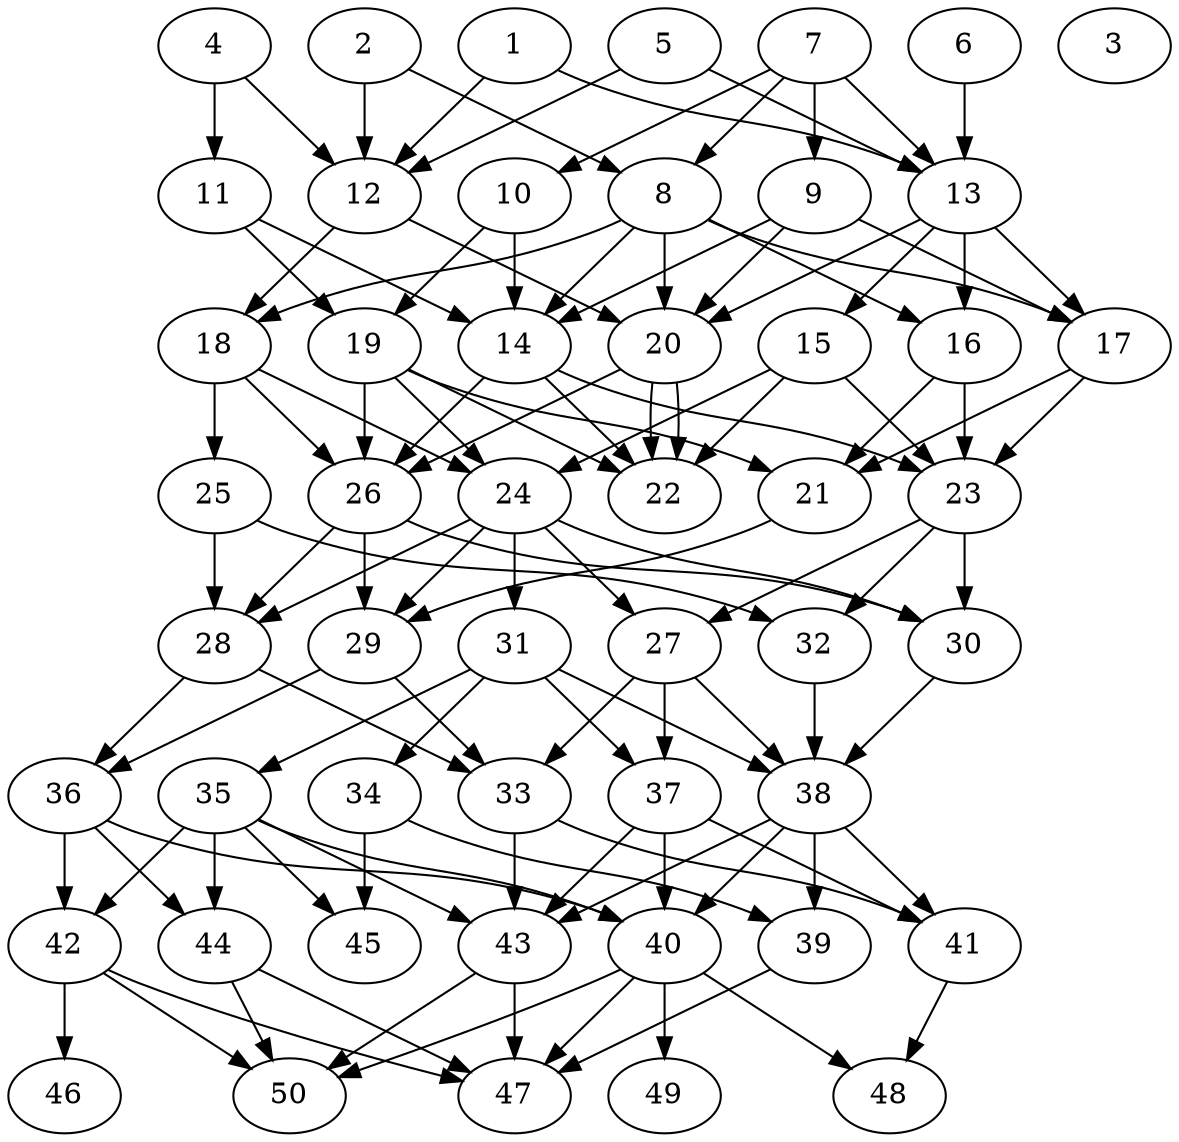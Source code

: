 // DAG automatically generated by daggen at Thu Oct  3 14:07:57 2019
// ./daggen --dot -n 50 --ccr 0.5 --fat 0.5 --regular 0.9 --density 0.6 --mindata 5242880 --maxdata 52428800 
digraph G {
  1 [size="93642752", alpha="0.19", expect_size="46821376"] 
  1 -> 12 [size ="46821376"]
  1 -> 13 [size ="46821376"]
  2 [size="30103552", alpha="0.19", expect_size="15051776"] 
  2 -> 8 [size ="15051776"]
  2 -> 12 [size ="15051776"]
  3 [size="88281088", alpha="0.19", expect_size="44140544"] 
  4 [size="56573952", alpha="0.02", expect_size="28286976"] 
  4 -> 11 [size ="28286976"]
  4 -> 12 [size ="28286976"]
  5 [size="24913920", alpha="0.07", expect_size="12456960"] 
  5 -> 12 [size ="12456960"]
  5 -> 13 [size ="12456960"]
  6 [size="92233728", alpha="0.06", expect_size="46116864"] 
  6 -> 13 [size ="46116864"]
  7 [size="45174784", alpha="0.20", expect_size="22587392"] 
  7 -> 8 [size ="22587392"]
  7 -> 9 [size ="22587392"]
  7 -> 10 [size ="22587392"]
  7 -> 13 [size ="22587392"]
  8 [size="26523648", alpha="0.12", expect_size="13261824"] 
  8 -> 14 [size ="13261824"]
  8 -> 16 [size ="13261824"]
  8 -> 17 [size ="13261824"]
  8 -> 18 [size ="13261824"]
  8 -> 20 [size ="13261824"]
  9 [size="41996288", alpha="0.20", expect_size="20998144"] 
  9 -> 14 [size ="20998144"]
  9 -> 17 [size ="20998144"]
  9 -> 20 [size ="20998144"]
  10 [size="43030528", alpha="0.14", expect_size="21515264"] 
  10 -> 14 [size ="21515264"]
  10 -> 19 [size ="21515264"]
  11 [size="98967552", alpha="0.18", expect_size="49483776"] 
  11 -> 14 [size ="49483776"]
  11 -> 19 [size ="49483776"]
  12 [size="95961088", alpha="0.07", expect_size="47980544"] 
  12 -> 18 [size ="47980544"]
  12 -> 20 [size ="47980544"]
  13 [size="90576896", alpha="0.13", expect_size="45288448"] 
  13 -> 15 [size ="45288448"]
  13 -> 16 [size ="45288448"]
  13 -> 17 [size ="45288448"]
  13 -> 20 [size ="45288448"]
  14 [size="86999040", alpha="0.15", expect_size="43499520"] 
  14 -> 22 [size ="43499520"]
  14 -> 23 [size ="43499520"]
  14 -> 26 [size ="43499520"]
  15 [size="95451136", alpha="0.01", expect_size="47725568"] 
  15 -> 22 [size ="47725568"]
  15 -> 23 [size ="47725568"]
  15 -> 24 [size ="47725568"]
  16 [size="35479552", alpha="0.16", expect_size="17739776"] 
  16 -> 21 [size ="17739776"]
  16 -> 23 [size ="17739776"]
  17 [size="65699840", alpha="0.18", expect_size="32849920"] 
  17 -> 21 [size ="32849920"]
  17 -> 23 [size ="32849920"]
  18 [size="64387072", alpha="0.18", expect_size="32193536"] 
  18 -> 24 [size ="32193536"]
  18 -> 25 [size ="32193536"]
  18 -> 26 [size ="32193536"]
  19 [size="26931200", alpha="0.15", expect_size="13465600"] 
  19 -> 21 [size ="13465600"]
  19 -> 22 [size ="13465600"]
  19 -> 24 [size ="13465600"]
  19 -> 26 [size ="13465600"]
  20 [size="24909824", alpha="0.17", expect_size="12454912"] 
  20 -> 22 [size ="12454912"]
  20 -> 22 [size ="12454912"]
  20 -> 26 [size ="12454912"]
  21 [size="91394048", alpha="0.16", expect_size="45697024"] 
  21 -> 29 [size ="45697024"]
  22 [size="83599360", alpha="0.19", expect_size="41799680"] 
  23 [size="23400448", alpha="0.18", expect_size="11700224"] 
  23 -> 27 [size ="11700224"]
  23 -> 30 [size ="11700224"]
  23 -> 32 [size ="11700224"]
  24 [size="86851584", alpha="0.08", expect_size="43425792"] 
  24 -> 27 [size ="43425792"]
  24 -> 28 [size ="43425792"]
  24 -> 29 [size ="43425792"]
  24 -> 30 [size ="43425792"]
  24 -> 31 [size ="43425792"]
  25 [size="61790208", alpha="0.00", expect_size="30895104"] 
  25 -> 28 [size ="30895104"]
  25 -> 32 [size ="30895104"]
  26 [size="64505856", alpha="0.10", expect_size="32252928"] 
  26 -> 28 [size ="32252928"]
  26 -> 29 [size ="32252928"]
  26 -> 30 [size ="32252928"]
  27 [size="47607808", alpha="0.08", expect_size="23803904"] 
  27 -> 33 [size ="23803904"]
  27 -> 37 [size ="23803904"]
  27 -> 38 [size ="23803904"]
  28 [size="40448000", alpha="0.08", expect_size="20224000"] 
  28 -> 33 [size ="20224000"]
  28 -> 36 [size ="20224000"]
  29 [size="31756288", alpha="0.15", expect_size="15878144"] 
  29 -> 33 [size ="15878144"]
  29 -> 36 [size ="15878144"]
  30 [size="102952960", alpha="0.10", expect_size="51476480"] 
  30 -> 38 [size ="51476480"]
  31 [size="86542336", alpha="0.03", expect_size="43271168"] 
  31 -> 34 [size ="43271168"]
  31 -> 35 [size ="43271168"]
  31 -> 37 [size ="43271168"]
  31 -> 38 [size ="43271168"]
  32 [size="65683456", alpha="0.14", expect_size="32841728"] 
  32 -> 38 [size ="32841728"]
  33 [size="59998208", alpha="0.02", expect_size="29999104"] 
  33 -> 41 [size ="29999104"]
  33 -> 43 [size ="29999104"]
  34 [size="52908032", alpha="0.06", expect_size="26454016"] 
  34 -> 39 [size ="26454016"]
  34 -> 45 [size ="26454016"]
  35 [size="90503168", alpha="0.08", expect_size="45251584"] 
  35 -> 40 [size ="45251584"]
  35 -> 42 [size ="45251584"]
  35 -> 43 [size ="45251584"]
  35 -> 44 [size ="45251584"]
  35 -> 45 [size ="45251584"]
  36 [size="92841984", alpha="0.16", expect_size="46420992"] 
  36 -> 40 [size ="46420992"]
  36 -> 42 [size ="46420992"]
  36 -> 44 [size ="46420992"]
  37 [size="47302656", alpha="0.15", expect_size="23651328"] 
  37 -> 40 [size ="23651328"]
  37 -> 41 [size ="23651328"]
  37 -> 43 [size ="23651328"]
  38 [size="82946048", alpha="0.06", expect_size="41473024"] 
  38 -> 39 [size ="41473024"]
  38 -> 40 [size ="41473024"]
  38 -> 41 [size ="41473024"]
  38 -> 43 [size ="41473024"]
  39 [size="27068416", alpha="0.20", expect_size="13534208"] 
  39 -> 47 [size ="13534208"]
  40 [size="99926016", alpha="0.17", expect_size="49963008"] 
  40 -> 47 [size ="49963008"]
  40 -> 48 [size ="49963008"]
  40 -> 49 [size ="49963008"]
  40 -> 50 [size ="49963008"]
  41 [size="50948096", alpha="0.11", expect_size="25474048"] 
  41 -> 48 [size ="25474048"]
  42 [size="62988288", alpha="0.01", expect_size="31494144"] 
  42 -> 46 [size ="31494144"]
  42 -> 47 [size ="31494144"]
  42 -> 50 [size ="31494144"]
  43 [size="32782336", alpha="0.14", expect_size="16391168"] 
  43 -> 47 [size ="16391168"]
  43 -> 50 [size ="16391168"]
  44 [size="40419328", alpha="0.02", expect_size="20209664"] 
  44 -> 47 [size ="20209664"]
  44 -> 50 [size ="20209664"]
  45 [size="68044800", alpha="0.02", expect_size="34022400"] 
  46 [size="11878400", alpha="0.13", expect_size="5939200"] 
  47 [size="85659648", alpha="0.12", expect_size="42829824"] 
  48 [size="61487104", alpha="0.17", expect_size="30743552"] 
  49 [size="87635968", alpha="0.07", expect_size="43817984"] 
  50 [size="86181888", alpha="0.17", expect_size="43090944"] 
}
